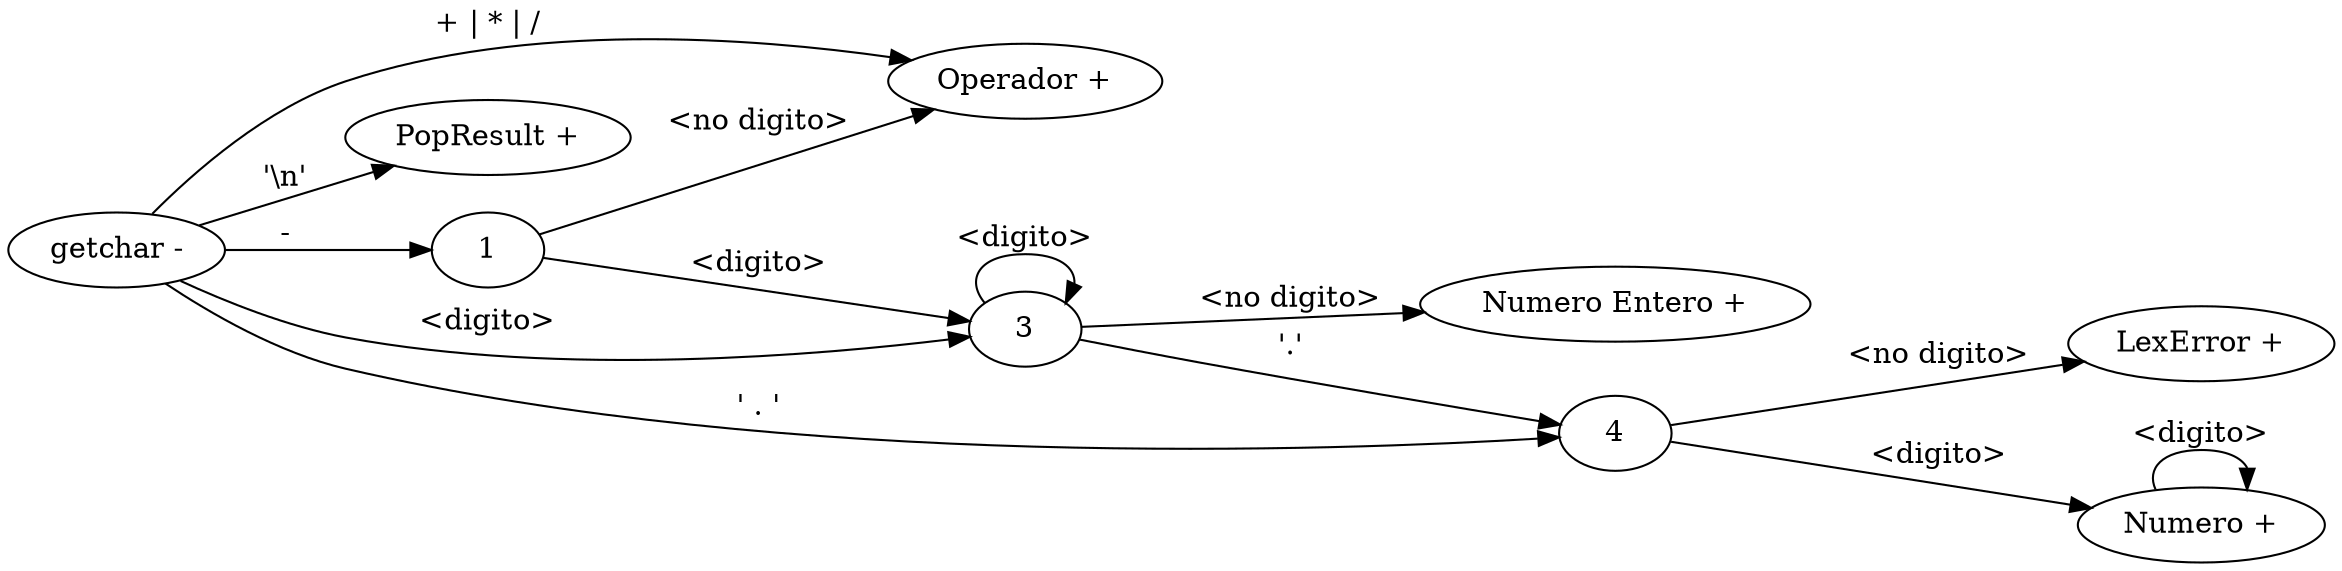 digraph G{
    rankdir="LR"

    2[label="Operador +"]
    lexError[label="LexError +"]
    numero[label="Numero +"]
    ent[label="Numero Entero +"]
    pop[label="PopResult +"]

    getchar[label="getchar -"]
    getchar->1[label = " - "]
    1->2[label="<no digito>"]
    1->3[label="<digito>"]
    getchar->2[label="+ | * | /"]
    3->3[label="<digito>"]
    3->4[label="'.'"]
    4->lexError[label="<no digito>"]
    4->numero[label="<digito>"]
    numero->numero[label="<digito>"]
    getchar->3[label="<digito>"]
    3->ent[label="<no digito>"]
    getchar->4[label="' . '"]
    getchar->pop[label="'\\n'"]
}
